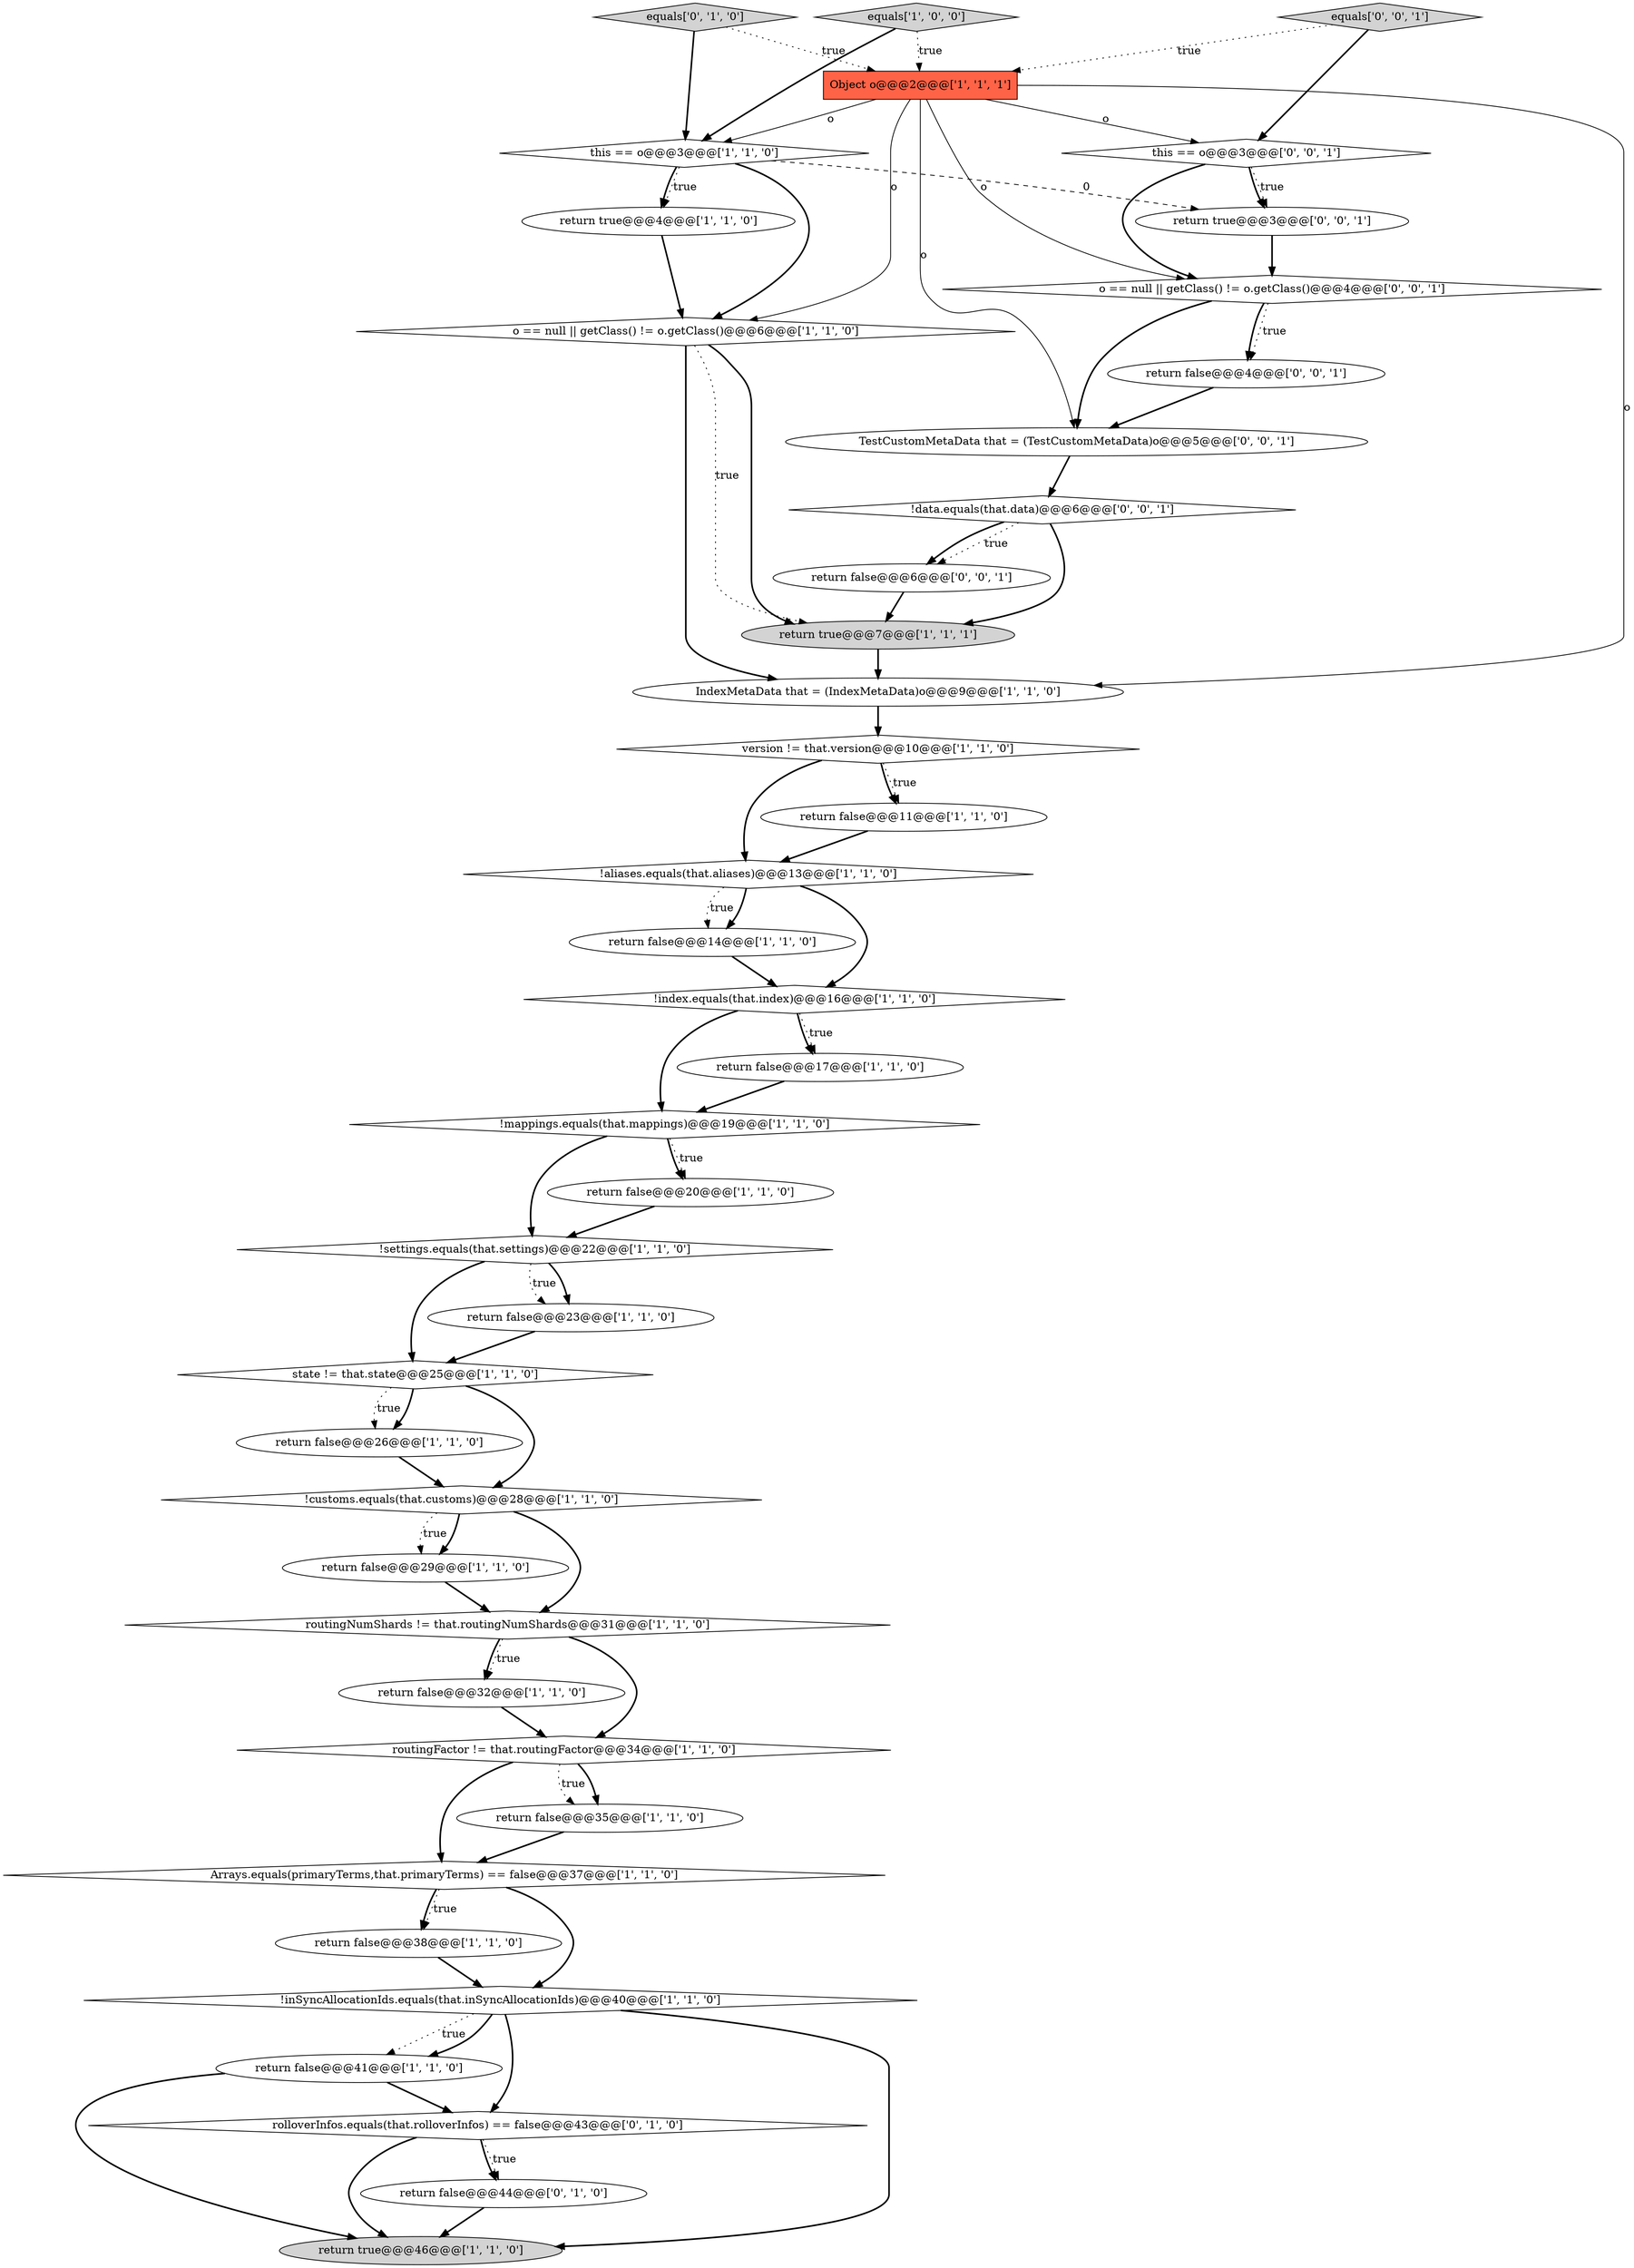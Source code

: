 digraph {
28 [style = filled, label = "return false@@@26@@@['1', '1', '0']", fillcolor = white, shape = ellipse image = "AAA0AAABBB1BBB"];
34 [style = filled, label = "this == o@@@3@@@['0', '0', '1']", fillcolor = white, shape = diamond image = "AAA0AAABBB3BBB"];
5 [style = filled, label = "!mappings.equals(that.mappings)@@@19@@@['1', '1', '0']", fillcolor = white, shape = diamond image = "AAA0AAABBB1BBB"];
27 [style = filled, label = "version != that.version@@@10@@@['1', '1', '0']", fillcolor = white, shape = diamond image = "AAA0AAABBB1BBB"];
37 [style = filled, label = "return false@@@4@@@['0', '0', '1']", fillcolor = white, shape = ellipse image = "AAA0AAABBB3BBB"];
13 [style = filled, label = "return false@@@11@@@['1', '1', '0']", fillcolor = white, shape = ellipse image = "AAA0AAABBB1BBB"];
29 [style = filled, label = "equals['1', '0', '0']", fillcolor = lightgray, shape = diamond image = "AAA0AAABBB1BBB"];
6 [style = filled, label = "Object o@@@2@@@['1', '1', '1']", fillcolor = tomato, shape = box image = "AAA0AAABBB1BBB"];
0 [style = filled, label = "!settings.equals(that.settings)@@@22@@@['1', '1', '0']", fillcolor = white, shape = diamond image = "AAA0AAABBB1BBB"];
30 [style = filled, label = "return false@@@44@@@['0', '1', '0']", fillcolor = white, shape = ellipse image = "AAA1AAABBB2BBB"];
3 [style = filled, label = "routingFactor != that.routingFactor@@@34@@@['1', '1', '0']", fillcolor = white, shape = diamond image = "AAA0AAABBB1BBB"];
19 [style = filled, label = "return true@@@4@@@['1', '1', '0']", fillcolor = white, shape = ellipse image = "AAA0AAABBB1BBB"];
1 [style = filled, label = "return true@@@46@@@['1', '1', '0']", fillcolor = lightgray, shape = ellipse image = "AAA0AAABBB1BBB"];
14 [style = filled, label = "return false@@@38@@@['1', '1', '0']", fillcolor = white, shape = ellipse image = "AAA0AAABBB1BBB"];
23 [style = filled, label = "!index.equals(that.index)@@@16@@@['1', '1', '0']", fillcolor = white, shape = diamond image = "AAA0AAABBB1BBB"];
16 [style = filled, label = "state != that.state@@@25@@@['1', '1', '0']", fillcolor = white, shape = diamond image = "AAA0AAABBB1BBB"];
10 [style = filled, label = "return false@@@41@@@['1', '1', '0']", fillcolor = white, shape = ellipse image = "AAA0AAABBB1BBB"];
26 [style = filled, label = "return false@@@29@@@['1', '1', '0']", fillcolor = white, shape = ellipse image = "AAA0AAABBB1BBB"];
7 [style = filled, label = "return false@@@17@@@['1', '1', '0']", fillcolor = white, shape = ellipse image = "AAA0AAABBB1BBB"];
9 [style = filled, label = "!inSyncAllocationIds.equals(that.inSyncAllocationIds)@@@40@@@['1', '1', '0']", fillcolor = white, shape = diamond image = "AAA0AAABBB1BBB"];
11 [style = filled, label = "return false@@@32@@@['1', '1', '0']", fillcolor = white, shape = ellipse image = "AAA0AAABBB1BBB"];
24 [style = filled, label = "return true@@@7@@@['1', '1', '1']", fillcolor = lightgray, shape = ellipse image = "AAA0AAABBB1BBB"];
32 [style = filled, label = "rolloverInfos.equals(that.rolloverInfos) == false@@@43@@@['0', '1', '0']", fillcolor = white, shape = diamond image = "AAA1AAABBB2BBB"];
36 [style = filled, label = "equals['0', '0', '1']", fillcolor = lightgray, shape = diamond image = "AAA0AAABBB3BBB"];
35 [style = filled, label = "return true@@@3@@@['0', '0', '1']", fillcolor = white, shape = ellipse image = "AAA0AAABBB3BBB"];
20 [style = filled, label = "Arrays.equals(primaryTerms,that.primaryTerms) == false@@@37@@@['1', '1', '0']", fillcolor = white, shape = diamond image = "AAA0AAABBB1BBB"];
21 [style = filled, label = "!customs.equals(that.customs)@@@28@@@['1', '1', '0']", fillcolor = white, shape = diamond image = "AAA0AAABBB1BBB"];
12 [style = filled, label = "routingNumShards != that.routingNumShards@@@31@@@['1', '1', '0']", fillcolor = white, shape = diamond image = "AAA0AAABBB1BBB"];
25 [style = filled, label = "return false@@@35@@@['1', '1', '0']", fillcolor = white, shape = ellipse image = "AAA0AAABBB1BBB"];
22 [style = filled, label = "o == null || getClass() != o.getClass()@@@6@@@['1', '1', '0']", fillcolor = white, shape = diamond image = "AAA0AAABBB1BBB"];
18 [style = filled, label = "this == o@@@3@@@['1', '1', '0']", fillcolor = white, shape = diamond image = "AAA0AAABBB1BBB"];
33 [style = filled, label = "!data.equals(that.data)@@@6@@@['0', '0', '1']", fillcolor = white, shape = diamond image = "AAA0AAABBB3BBB"];
17 [style = filled, label = "return false@@@14@@@['1', '1', '0']", fillcolor = white, shape = ellipse image = "AAA0AAABBB1BBB"];
31 [style = filled, label = "equals['0', '1', '0']", fillcolor = lightgray, shape = diamond image = "AAA0AAABBB2BBB"];
39 [style = filled, label = "TestCustomMetaData that = (TestCustomMetaData)o@@@5@@@['0', '0', '1']", fillcolor = white, shape = ellipse image = "AAA0AAABBB3BBB"];
8 [style = filled, label = "return false@@@20@@@['1', '1', '0']", fillcolor = white, shape = ellipse image = "AAA0AAABBB1BBB"];
40 [style = filled, label = "return false@@@6@@@['0', '0', '1']", fillcolor = white, shape = ellipse image = "AAA0AAABBB3BBB"];
4 [style = filled, label = "return false@@@23@@@['1', '1', '0']", fillcolor = white, shape = ellipse image = "AAA0AAABBB1BBB"];
2 [style = filled, label = "!aliases.equals(that.aliases)@@@13@@@['1', '1', '0']", fillcolor = white, shape = diamond image = "AAA0AAABBB1BBB"];
15 [style = filled, label = "IndexMetaData that = (IndexMetaData)o@@@9@@@['1', '1', '0']", fillcolor = white, shape = ellipse image = "AAA0AAABBB1BBB"];
38 [style = filled, label = "o == null || getClass() != o.getClass()@@@4@@@['0', '0', '1']", fillcolor = white, shape = diamond image = "AAA0AAABBB3BBB"];
28->21 [style = bold, label=""];
5->8 [style = dotted, label="true"];
0->4 [style = bold, label=""];
22->24 [style = bold, label=""];
19->22 [style = bold, label=""];
32->30 [style = dotted, label="true"];
31->18 [style = bold, label=""];
9->10 [style = dotted, label="true"];
23->7 [style = dotted, label="true"];
2->17 [style = bold, label=""];
34->38 [style = bold, label=""];
22->24 [style = dotted, label="true"];
21->26 [style = bold, label=""];
3->25 [style = bold, label=""];
17->23 [style = bold, label=""];
16->28 [style = bold, label=""];
33->24 [style = bold, label=""];
20->14 [style = dotted, label="true"];
38->39 [style = bold, label=""];
6->34 [style = solid, label="o"];
39->33 [style = bold, label=""];
12->11 [style = dotted, label="true"];
32->1 [style = bold, label=""];
23->5 [style = bold, label=""];
18->19 [style = dotted, label="true"];
3->25 [style = dotted, label="true"];
26->12 [style = bold, label=""];
34->35 [style = bold, label=""];
9->32 [style = bold, label=""];
9->10 [style = bold, label=""];
33->40 [style = dotted, label="true"];
6->38 [style = solid, label="o"];
11->3 [style = bold, label=""];
5->8 [style = bold, label=""];
18->35 [style = dashed, label="0"];
8->0 [style = bold, label=""];
4->16 [style = bold, label=""];
18->22 [style = bold, label=""];
38->37 [style = bold, label=""];
14->9 [style = bold, label=""];
36->6 [style = dotted, label="true"];
33->40 [style = bold, label=""];
10->1 [style = bold, label=""];
27->13 [style = dotted, label="true"];
12->3 [style = bold, label=""];
7->5 [style = bold, label=""];
30->1 [style = bold, label=""];
20->9 [style = bold, label=""];
6->39 [style = solid, label="o"];
38->37 [style = dotted, label="true"];
29->18 [style = bold, label=""];
40->24 [style = bold, label=""];
16->28 [style = dotted, label="true"];
2->17 [style = dotted, label="true"];
10->32 [style = bold, label=""];
27->13 [style = bold, label=""];
25->20 [style = bold, label=""];
24->15 [style = bold, label=""];
34->35 [style = dotted, label="true"];
22->15 [style = bold, label=""];
21->12 [style = bold, label=""];
3->20 [style = bold, label=""];
6->18 [style = solid, label="o"];
15->27 [style = bold, label=""];
21->26 [style = dotted, label="true"];
5->0 [style = bold, label=""];
16->21 [style = bold, label=""];
37->39 [style = bold, label=""];
6->15 [style = solid, label="o"];
18->19 [style = bold, label=""];
36->34 [style = bold, label=""];
35->38 [style = bold, label=""];
6->22 [style = solid, label="o"];
23->7 [style = bold, label=""];
31->6 [style = dotted, label="true"];
29->6 [style = dotted, label="true"];
12->11 [style = bold, label=""];
32->30 [style = bold, label=""];
0->4 [style = dotted, label="true"];
13->2 [style = bold, label=""];
20->14 [style = bold, label=""];
9->1 [style = bold, label=""];
2->23 [style = bold, label=""];
27->2 [style = bold, label=""];
0->16 [style = bold, label=""];
}
